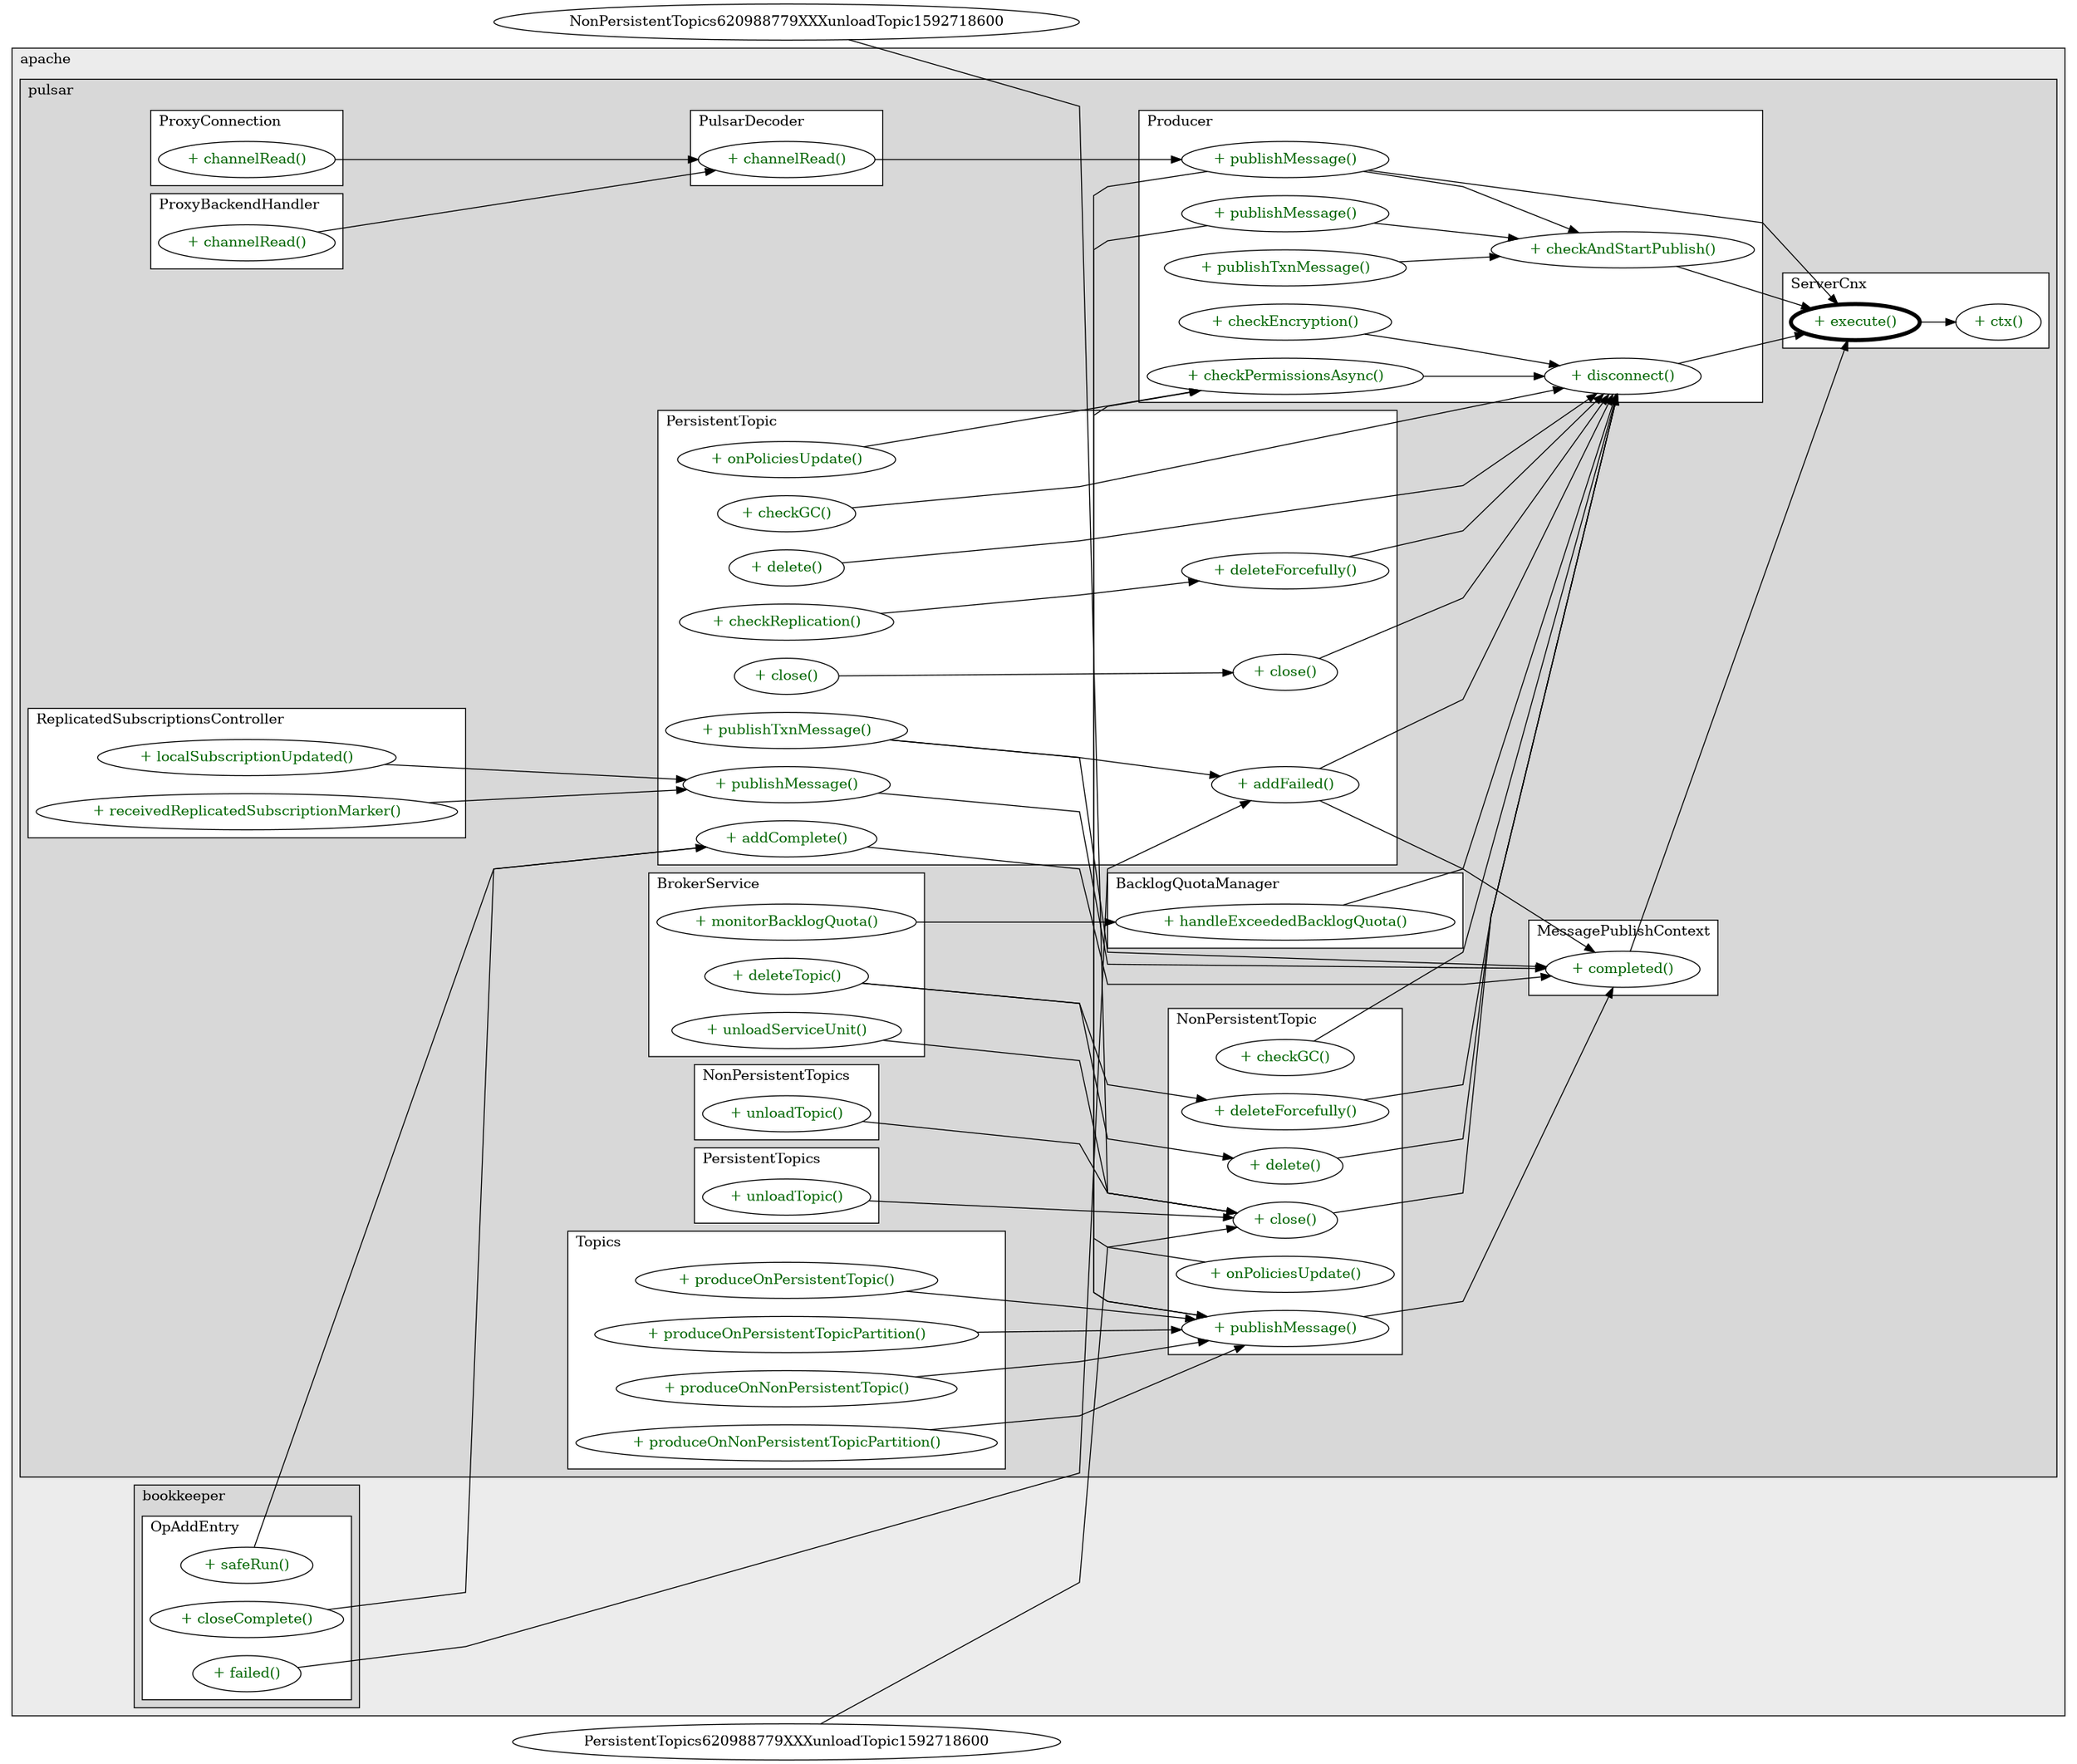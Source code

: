@startuml

/' diagram meta data start
config=CallConfiguration;
{
  "rootMethod": "org.apache.pulsar.broker.service.ServerCnx#execute(Runnable)",
  "projectClassification": {
    "searchMode": "OpenProject", // OpenProject, AllProjects
    "includedProjects": "",
    "pathEndKeywords": "*.impl",
    "isClientPath": "",
    "isClientName": "",
    "isTestPath": "",
    "isTestName": "",
    "isMappingPath": "",
    "isMappingName": "",
    "isDataAccessPath": "",
    "isDataAccessName": "",
    "isDataStructurePath": "",
    "isDataStructureName": "",
    "isInterfaceStructuresPath": "",
    "isInterfaceStructuresName": "",
    "isEntryPointPath": "",
    "isEntryPointName": "",
    "treatFinalFieldsAsMandatory": false
  },
  "graphRestriction": {
    "classPackageExcludeFilter": "",
    "classPackageIncludeFilter": "",
    "classNameExcludeFilter": "",
    "classNameIncludeFilter": "",
    "methodNameExcludeFilter": "",
    "methodNameIncludeFilter": "",
    "removeByInheritance": "", // inheritance/annotation based filtering is done in a second step
    "removeByAnnotation": "",
    "removeByClassPackage": "", // cleanup the graph after inheritance/annotation based filtering is done
    "removeByClassName": "",
    "cutMappings": false,
    "cutEnum": true,
    "cutTests": true,
    "cutClient": true,
    "cutDataAccess": true,
    "cutInterfaceStructures": true,
    "cutDataStructures": true,
    "cutGetterAndSetter": true,
    "cutConstructors": true
  },
  "graphTraversal": {
    "forwardDepth": 3,
    "backwardDepth": 3,
    "classPackageExcludeFilter": "",
    "classPackageIncludeFilter": "",
    "classNameExcludeFilter": "",
    "classNameIncludeFilter": "",
    "methodNameExcludeFilter": "",
    "methodNameIncludeFilter": "",
    "hideMappings": false,
    "hideDataStructures": false,
    "hidePrivateMethods": true,
    "hideInterfaceCalls": true, // indirection: implementation -> interface (is hidden) -> implementation
    "onlyShowApplicationEntryPoints": false, // root node is included
    "useMethodCallsForStructureDiagram": "ForwardOnly" // ForwardOnly, BothDirections, No
  },
  "details": {
    "aggregation": "GroupByClass", // ByClass, GroupByClass, None
    "showMethodParametersTypes": false,
    "showMethodParametersNames": false,
    "showMethodReturnType": false,
    "showPackageLevels": 2,
    "showCallOrder": false,
    "edgeMode": "MethodsOnly", // TypesOnly, MethodsOnly, TypesAndMethods, MethodsAndDirectTypeUsage
    "showDetailedClassStructure": false
  },
  "rootClass": "org.apache.pulsar.broker.service.ServerCnx",
  "extensionCallbackMethod": "" // qualified.class.name#methodName - signature: public static String method(String)
}
diagram meta data end '/



digraph g {
    rankdir="LR"
    splines=polyline
    

'nodes 
subgraph cluster_1411517106 { 
   	label=apache
	labeljust=l
	fillcolor="#ececec"
	style=filled
   
   subgraph cluster_523310109 { 
   	label=pulsar
	labeljust=l
	fillcolor="#d8d8d8"
	style=filled
   
   subgraph cluster_1014604199 { 
   	label=PulsarDecoder
	labeljust=l
	fillcolor=white
	style=filled
   
   PulsarDecoder1070348832XXXchannelRead995363995[
	label="+ channelRead()"
	style=filled
	fillcolor=white
	tooltip="PulsarDecoder

null"
	fontcolor=darkgreen
];
} 

subgraph cluster_1348467880 { 
   	label=NonPersistentTopic
	labeljust=l
	fillcolor=white
	style=filled
   
   NonPersistentTopic442146095XXXcheckGC0[
	label="+ checkGC()"
	style=filled
	fillcolor=white
	tooltip="NonPersistentTopic

null"
	fontcolor=darkgreen
];

NonPersistentTopic442146095XXXclose64711720[
	label="+ close()"
	style=filled
	fillcolor=white
	tooltip="NonPersistentTopic

&#10;  Close this topic - close all producers and subscriptions associated with this topic.&#10; &#10;  @param closeWithoutWaitingClientDisconnect don't wait for client disconnect and forcefully close managed-ledger&#10;  @return Completable future indicating completion of close operation&#10; "
	fontcolor=darkgreen
];

NonPersistentTopic442146095XXXdelete0[
	label="+ delete()"
	style=filled
	fillcolor=white
	tooltip="NonPersistentTopic

null"
	fontcolor=darkgreen
];

NonPersistentTopic442146095XXXdeleteForcefully0[
	label="+ deleteForcefully()"
	style=filled
	fillcolor=white
	tooltip="NonPersistentTopic

&#10;  Forcefully close all producers/consumers/replicators and deletes the topic.&#10; &#10;  @return&#10; "
	fontcolor=darkgreen
];

NonPersistentTopic442146095XXXonPoliciesUpdate611538288[
	label="+ onPoliciesUpdate()"
	style=filled
	fillcolor=white
	tooltip="NonPersistentTopic

null"
	fontcolor=darkgreen
];

NonPersistentTopic442146095XXXpublishMessage991694241[
	label="+ publishMessage()"
	style=filled
	fillcolor=white
	tooltip="NonPersistentTopic

null"
	fontcolor=darkgreen
];
} 

subgraph cluster_1388282347 { 
   	label=ProxyBackendHandler
	labeljust=l
	fillcolor=white
	style=filled
   
   ProxyBackendHandler828483243XXXchannelRead995363995[
	label="+ channelRead()"
	style=filled
	fillcolor=white
	tooltip="ProxyBackendHandler

null"
	fontcolor=darkgreen
];
} 

subgraph cluster_1660348955 { 
   	label=Producer
	labeljust=l
	fillcolor=white
	style=filled
   
   Producer1718290011XXXcheckAndStartPublish1302195195[
	label="+ checkAndStartPublish()"
	style=filled
	fillcolor=white
	tooltip="Producer

null"
	fontcolor=darkgreen
];

Producer1718290011XXXcheckEncryption0[
	label="+ checkEncryption()"
	style=filled
	fillcolor=white
	tooltip="Producer

null"
	fontcolor=darkgreen
];

Producer1718290011XXXcheckPermissionsAsync0[
	label="+ checkPermissionsAsync()"
	style=filled
	fillcolor=white
	tooltip="Producer

null"
	fontcolor=darkgreen
];

Producer1718290011XXXdisconnect0[
	label="+ disconnect()"
	style=filled
	fillcolor=white
	tooltip="Producer

&#10;  It closes the producer from server-side and sends command to client to disconnect producer from existing&#10;  connection without closing that connection.&#10; &#10;  @return Completable future indicating completion of producer close&#10; "
	fontcolor=darkgreen
];

Producer1718290011XXXpublishMessage1309573701[
	label="+ publishMessage()"
	style=filled
	fillcolor=white
	tooltip="Producer

null"
	fontcolor=darkgreen
];

Producer1718290011XXXpublishMessage1717589301[
	label="+ publishMessage()"
	style=filled
	fillcolor=white
	tooltip="Producer

null"
	fontcolor=darkgreen
];

Producer1718290011XXXpublishTxnMessage617694510[
	label="+ publishTxnMessage()"
	style=filled
	fillcolor=white
	tooltip="Producer

null"
	fontcolor=darkgreen
];
} 

subgraph cluster_1842205426 { 
   	label=NonPersistentTopics
	labeljust=l
	fillcolor=white
	style=filled
   
   NonPersistentTopics620988780XXXunloadTopic1197121539[
	label="+ unloadTopic()"
	style=filled
	fillcolor=white
	tooltip="NonPersistentTopics

null"
	fontcolor=darkgreen
];
} 

subgraph cluster_1945957077 { 
   	label=PersistentTopics
	labeljust=l
	fillcolor=white
	style=filled
   
   PersistentTopics620988780XXXunloadTopic1197121539[
	label="+ unloadTopic()"
	style=filled
	fillcolor=white
	tooltip="PersistentTopics

null"
	fontcolor=darkgreen
];
} 

subgraph cluster_1975659038 { 
   	label=MessagePublishContext
	labeljust=l
	fillcolor=white
	style=filled
   
   MessagePublishContext1660348955XXXcompleted1453117839[
	label="+ completed()"
	style=filled
	fillcolor=white
	tooltip="MessagePublishContext

&#10;  Executed from managed ledger thread when the message is persisted.&#10; "
	fontcolor=darkgreen
];
} 

subgraph cluster_2016466244 { 
   	label=Topics
	labeljust=l
	fillcolor=white
	style=filled
   
   Topics763407854XXXproduceOnNonPersistentTopic514140058[
	label="+ produceOnNonPersistentTopic()"
	style=filled
	fillcolor=white
	tooltip="Topics

null"
	fontcolor=darkgreen
];

Topics763407854XXXproduceOnNonPersistentTopicPartition957727127[
	label="+ produceOnNonPersistentTopicPartition()"
	style=filled
	fillcolor=white
	tooltip="Topics

null"
	fontcolor=darkgreen
];

Topics763407854XXXproduceOnPersistentTopic514140058[
	label="+ produceOnPersistentTopic()"
	style=filled
	fillcolor=white
	tooltip="Topics

null"
	fontcolor=darkgreen
];

Topics763407854XXXproduceOnPersistentTopicPartition957727127[
	label="+ produceOnPersistentTopicPartition()"
	style=filled
	fillcolor=white
	tooltip="Topics

null"
	fontcolor=darkgreen
];
} 

subgraph cluster_359057108 { 
   	label=PersistentTopic
	labeljust=l
	fillcolor=white
	style=filled
   
   PersistentTopic1101090806XXXaddComplete1491430175[
	label="+ addComplete()"
	style=filled
	fillcolor=white
	tooltip="PersistentTopic

null"
	fontcolor=darkgreen
];

PersistentTopic1101090806XXXaddFailed715383354[
	label="+ addFailed()"
	style=filled
	fillcolor=white
	tooltip="PersistentTopic

null"
	fontcolor=darkgreen
];

PersistentTopic1101090806XXXcheckGC0[
	label="+ checkGC()"
	style=filled
	fillcolor=white
	tooltip="PersistentTopic

null"
	fontcolor=darkgreen
];

PersistentTopic1101090806XXXcheckReplication0[
	label="+ checkReplication()"
	style=filled
	fillcolor=white
	tooltip="PersistentTopic

null"
	fontcolor=darkgreen
];

PersistentTopic1101090806XXXclose0[
	label="+ close()"
	style=filled
	fillcolor=white
	tooltip="PersistentTopic

null"
	fontcolor=darkgreen
];

PersistentTopic1101090806XXXclose64711720[
	label="+ close()"
	style=filled
	fillcolor=white
	tooltip="PersistentTopic

&#10;  Close this topic - close all producers and subscriptions associated with this topic.&#10; &#10;  @param closeWithoutWaitingClientDisconnect don't wait for client disconnect and forcefully close managed-ledger&#10;  @return Completable future indicating completion of close operation&#10; "
	fontcolor=darkgreen
];

PersistentTopic1101090806XXXdelete0[
	label="+ delete()"
	style=filled
	fillcolor=white
	tooltip="PersistentTopic

&#10;  Delete the managed ledger associated with this topic.&#10; &#10;  @return Completable future indicating completion of delete operation Completed exceptionally with:&#10;  IllegalStateException if topic is still active ManagedLedgerException if ledger delete operation fails&#10; "
	fontcolor=darkgreen
];

PersistentTopic1101090806XXXdeleteForcefully0[
	label="+ deleteForcefully()"
	style=filled
	fillcolor=white
	tooltip="PersistentTopic

&#10;  Forcefully close all producers/consumers/replicators and deletes the topic. this function is used when local&#10;  cluster is removed from global-namespace replication list. Because broker doesn't allow lookup if local cluster&#10;  is not part of replication cluster list.&#10; &#10;  @return&#10; "
	fontcolor=darkgreen
];

PersistentTopic1101090806XXXonPoliciesUpdate611538288[
	label="+ onPoliciesUpdate()"
	style=filled
	fillcolor=white
	tooltip="PersistentTopic

null"
	fontcolor=darkgreen
];

PersistentTopic1101090806XXXpublishMessage991694241[
	label="+ publishMessage()"
	style=filled
	fillcolor=white
	tooltip="PersistentTopic

null"
	fontcolor=darkgreen
];

PersistentTopic1101090806XXXpublishTxnMessage483951322[
	label="+ publishTxnMessage()"
	style=filled
	fillcolor=white
	tooltip="PersistentTopic

&#10;  Publish Transaction message to this Topic's TransactionBuffer.&#10; &#10;  @param txnID Transaction Id&#10;  @param headersAndPayload Message data&#10;  @param publishContextPublish context&#10; "
	fontcolor=darkgreen
];
} 

subgraph cluster_56109951 { 
   	label=BacklogQuotaManager
	labeljust=l
	fillcolor=white
	style=filled
   
   BacklogQuotaManager1718290011XXXhandleExceededBacklogQuota1796186035[
	label="+ handleExceededBacklogQuota()"
	style=filled
	fillcolor=white
	tooltip="BacklogQuotaManager

&#10;  Handle exceeded size backlog by using policies set in the zookeeper for given topic.&#10; &#10;  @param persistentTopic Topic on which backlog has been exceeded&#10; "
	fontcolor=darkgreen
];
} 

subgraph cluster_704824873 { 
   	label=BrokerService
	labeljust=l
	fillcolor=white
	style=filled
   
   BrokerService1718290011XXXdeleteTopic1344699505[
	label="+ deleteTopic()"
	style=filled
	fillcolor=white
	tooltip="BrokerService

null"
	fontcolor=darkgreen
];

BrokerService1718290011XXXmonitorBacklogQuota0[
	label="+ monitorBacklogQuota()"
	style=filled
	fillcolor=white
	tooltip="BrokerService

null"
	fontcolor=darkgreen
];

BrokerService1718290011XXXunloadServiceUnit2087797420[
	label="+ unloadServiceUnit()"
	style=filled
	fillcolor=white
	tooltip="BrokerService

null"
	fontcolor=darkgreen
];
} 

subgraph cluster_822724435 { 
   	label=ReplicatedSubscriptionsController
	labeljust=l
	fillcolor=white
	style=filled
   
   ReplicatedSubscriptionsController1101090806XXXlocalSubscriptionUpdated723369190[
	label="+ localSubscriptionUpdated()"
	style=filled
	fillcolor=white
	tooltip="ReplicatedSubscriptionsController

null"
	fontcolor=darkgreen
];

ReplicatedSubscriptionsController1101090806XXXreceivedReplicatedSubscriptionMarker516434395[
	label="+ receivedReplicatedSubscriptionMarker()"
	style=filled
	fillcolor=white
	tooltip="ReplicatedSubscriptionsController

null"
	fontcolor=darkgreen
];
} 

subgraph cluster_923169591 { 
   	label=ServerCnx
	labeljust=l
	fillcolor=white
	style=filled
   
   ServerCnx1718290011XXXctx0[
	label="+ ctx()"
	style=filled
	fillcolor=white
	tooltip="ServerCnx

null"
	fontcolor=darkgreen
];

ServerCnx1718290011XXXexecute894056253[
	label="+ execute()"
	style=filled
	fillcolor=white
	tooltip="ServerCnx

null"
	penwidth=4
	fontcolor=darkgreen
];
} 

subgraph cluster_961973220 { 
   	label=ProxyConnection
	labeljust=l
	fillcolor=white
	style=filled
   
   ProxyConnection79518146XXXchannelRead995363995[
	label="+ channelRead()"
	style=filled
	fillcolor=white
	tooltip="ProxyConnection

null"
	fontcolor=darkgreen
];
} 
} 

subgraph cluster_91979707 { 
   	label=bookkeeper
	labeljust=l
	fillcolor="#d8d8d8"
	style=filled
   
   subgraph cluster_569476203 { 
   	label=OpAddEntry
	labeljust=l
	fillcolor=white
	style=filled
   
   OpAddEntry997059435XXXcloseComplete394845177[
	label="+ closeComplete()"
	style=filled
	fillcolor=white
	tooltip="OpAddEntry

null"
	fontcolor=darkgreen
];

OpAddEntry997059435XXXfailed469076839[
	label="+ failed()"
	style=filled
	fillcolor=white
	tooltip="OpAddEntry

null"
	fontcolor=darkgreen
];

OpAddEntry997059435XXXsafeRun0[
	label="+ safeRun()"
	style=filled
	fillcolor=white
	tooltip="OpAddEntry

null"
	fontcolor=darkgreen
];
} 
} 
} 

'edges    
BacklogQuotaManager1718290011XXXhandleExceededBacklogQuota1796186035 -> Producer1718290011XXXdisconnect0;
BrokerService1718290011XXXdeleteTopic1344699505 -> NonPersistentTopic442146095XXXdelete0;
BrokerService1718290011XXXdeleteTopic1344699505 -> NonPersistentTopic442146095XXXdeleteForcefully0;
BrokerService1718290011XXXmonitorBacklogQuota0 -> BacklogQuotaManager1718290011XXXhandleExceededBacklogQuota1796186035;
BrokerService1718290011XXXunloadServiceUnit2087797420 -> NonPersistentTopic442146095XXXclose64711720;
MessagePublishContext1660348955XXXcompleted1453117839 -> ServerCnx1718290011XXXexecute894056253;
NonPersistentTopic442146095XXXcheckGC0 -> Producer1718290011XXXdisconnect0;
NonPersistentTopic442146095XXXclose64711720 -> Producer1718290011XXXdisconnect0;
NonPersistentTopic442146095XXXdelete0 -> Producer1718290011XXXdisconnect0;
NonPersistentTopic442146095XXXdeleteForcefully0 -> Producer1718290011XXXdisconnect0;
NonPersistentTopic442146095XXXonPoliciesUpdate611538288 -> Producer1718290011XXXcheckPermissionsAsync0;
NonPersistentTopic442146095XXXpublishMessage991694241 -> MessagePublishContext1660348955XXXcompleted1453117839;
NonPersistentTopics620988779XXXunloadTopic1592718600 -> NonPersistentTopic442146095XXXclose64711720;
NonPersistentTopics620988780XXXunloadTopic1197121539 -> NonPersistentTopic442146095XXXclose64711720;
OpAddEntry997059435XXXcloseComplete394845177 -> PersistentTopic1101090806XXXaddComplete1491430175;
OpAddEntry997059435XXXfailed469076839 -> PersistentTopic1101090806XXXaddFailed715383354;
OpAddEntry997059435XXXsafeRun0 -> PersistentTopic1101090806XXXaddComplete1491430175;
PersistentTopic1101090806XXXaddComplete1491430175 -> MessagePublishContext1660348955XXXcompleted1453117839;
PersistentTopic1101090806XXXaddFailed715383354 -> MessagePublishContext1660348955XXXcompleted1453117839;
PersistentTopic1101090806XXXaddFailed715383354 -> Producer1718290011XXXdisconnect0;
PersistentTopic1101090806XXXcheckGC0 -> Producer1718290011XXXdisconnect0;
PersistentTopic1101090806XXXcheckReplication0 -> PersistentTopic1101090806XXXdeleteForcefully0;
PersistentTopic1101090806XXXclose0 -> PersistentTopic1101090806XXXclose64711720;
PersistentTopic1101090806XXXclose64711720 -> Producer1718290011XXXdisconnect0;
PersistentTopic1101090806XXXdelete0 -> Producer1718290011XXXdisconnect0;
PersistentTopic1101090806XXXdeleteForcefully0 -> Producer1718290011XXXdisconnect0;
PersistentTopic1101090806XXXonPoliciesUpdate611538288 -> Producer1718290011XXXcheckPermissionsAsync0;
PersistentTopic1101090806XXXpublishMessage991694241 -> MessagePublishContext1660348955XXXcompleted1453117839;
PersistentTopic1101090806XXXpublishTxnMessage483951322 -> MessagePublishContext1660348955XXXcompleted1453117839;
PersistentTopic1101090806XXXpublishTxnMessage483951322 -> PersistentTopic1101090806XXXaddFailed715383354;
PersistentTopics620988779XXXunloadTopic1592718600 -> NonPersistentTopic442146095XXXclose64711720;
PersistentTopics620988780XXXunloadTopic1197121539 -> NonPersistentTopic442146095XXXclose64711720;
Producer1718290011XXXcheckAndStartPublish1302195195 -> ServerCnx1718290011XXXexecute894056253;
Producer1718290011XXXcheckEncryption0 -> Producer1718290011XXXdisconnect0;
Producer1718290011XXXcheckPermissionsAsync0 -> Producer1718290011XXXdisconnect0;
Producer1718290011XXXdisconnect0 -> ServerCnx1718290011XXXexecute894056253;
Producer1718290011XXXpublishMessage1309573701 -> NonPersistentTopic442146095XXXpublishMessage991694241;
Producer1718290011XXXpublishMessage1309573701 -> Producer1718290011XXXcheckAndStartPublish1302195195;
Producer1718290011XXXpublishMessage1717589301 -> NonPersistentTopic442146095XXXpublishMessage991694241;
Producer1718290011XXXpublishMessage1717589301 -> Producer1718290011XXXcheckAndStartPublish1302195195;
Producer1718290011XXXpublishMessage1717589301 -> ServerCnx1718290011XXXexecute894056253;
Producer1718290011XXXpublishTxnMessage617694510 -> Producer1718290011XXXcheckAndStartPublish1302195195;
ProxyBackendHandler828483243XXXchannelRead995363995 -> PulsarDecoder1070348832XXXchannelRead995363995;
ProxyConnection79518146XXXchannelRead995363995 -> PulsarDecoder1070348832XXXchannelRead995363995;
PulsarDecoder1070348832XXXchannelRead995363995 -> Producer1718290011XXXpublishMessage1717589301;
ReplicatedSubscriptionsController1101090806XXXlocalSubscriptionUpdated723369190 -> PersistentTopic1101090806XXXpublishMessage991694241;
ReplicatedSubscriptionsController1101090806XXXreceivedReplicatedSubscriptionMarker516434395 -> PersistentTopic1101090806XXXpublishMessage991694241;
ServerCnx1718290011XXXexecute894056253 -> ServerCnx1718290011XXXctx0;
Topics763407854XXXproduceOnNonPersistentTopic514140058 -> NonPersistentTopic442146095XXXpublishMessage991694241;
Topics763407854XXXproduceOnNonPersistentTopicPartition957727127 -> NonPersistentTopic442146095XXXpublishMessage991694241;
Topics763407854XXXproduceOnPersistentTopic514140058 -> NonPersistentTopic442146095XXXpublishMessage991694241;
Topics763407854XXXproduceOnPersistentTopicPartition957727127 -> NonPersistentTopic442146095XXXpublishMessage991694241;
    
}
@enduml